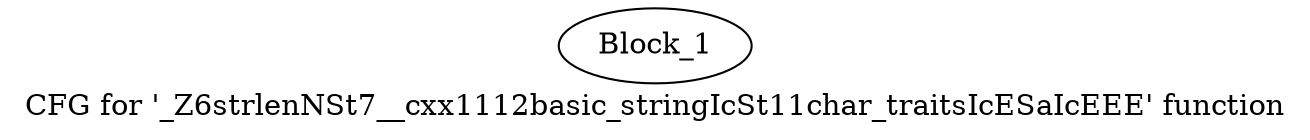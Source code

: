 digraph "CFG for '_Z6strlenNSt7__cxx1112basic_stringIcSt11char_traitsIcESaIcEEE' function" {
	label="CFG for '_Z6strlenNSt7__cxx1112basic_stringIcSt11char_traitsIcESaIcEEE' function";

	block_1 [label="Block_1"];
}
